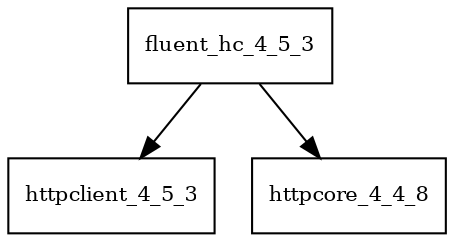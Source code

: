 digraph fluent_hc_4_5_3_dependencies {
  node [shape = box, fontsize=10.0];
  fluent_hc_4_5_3 -> httpclient_4_5_3;
  fluent_hc_4_5_3 -> httpcore_4_4_8;
}
